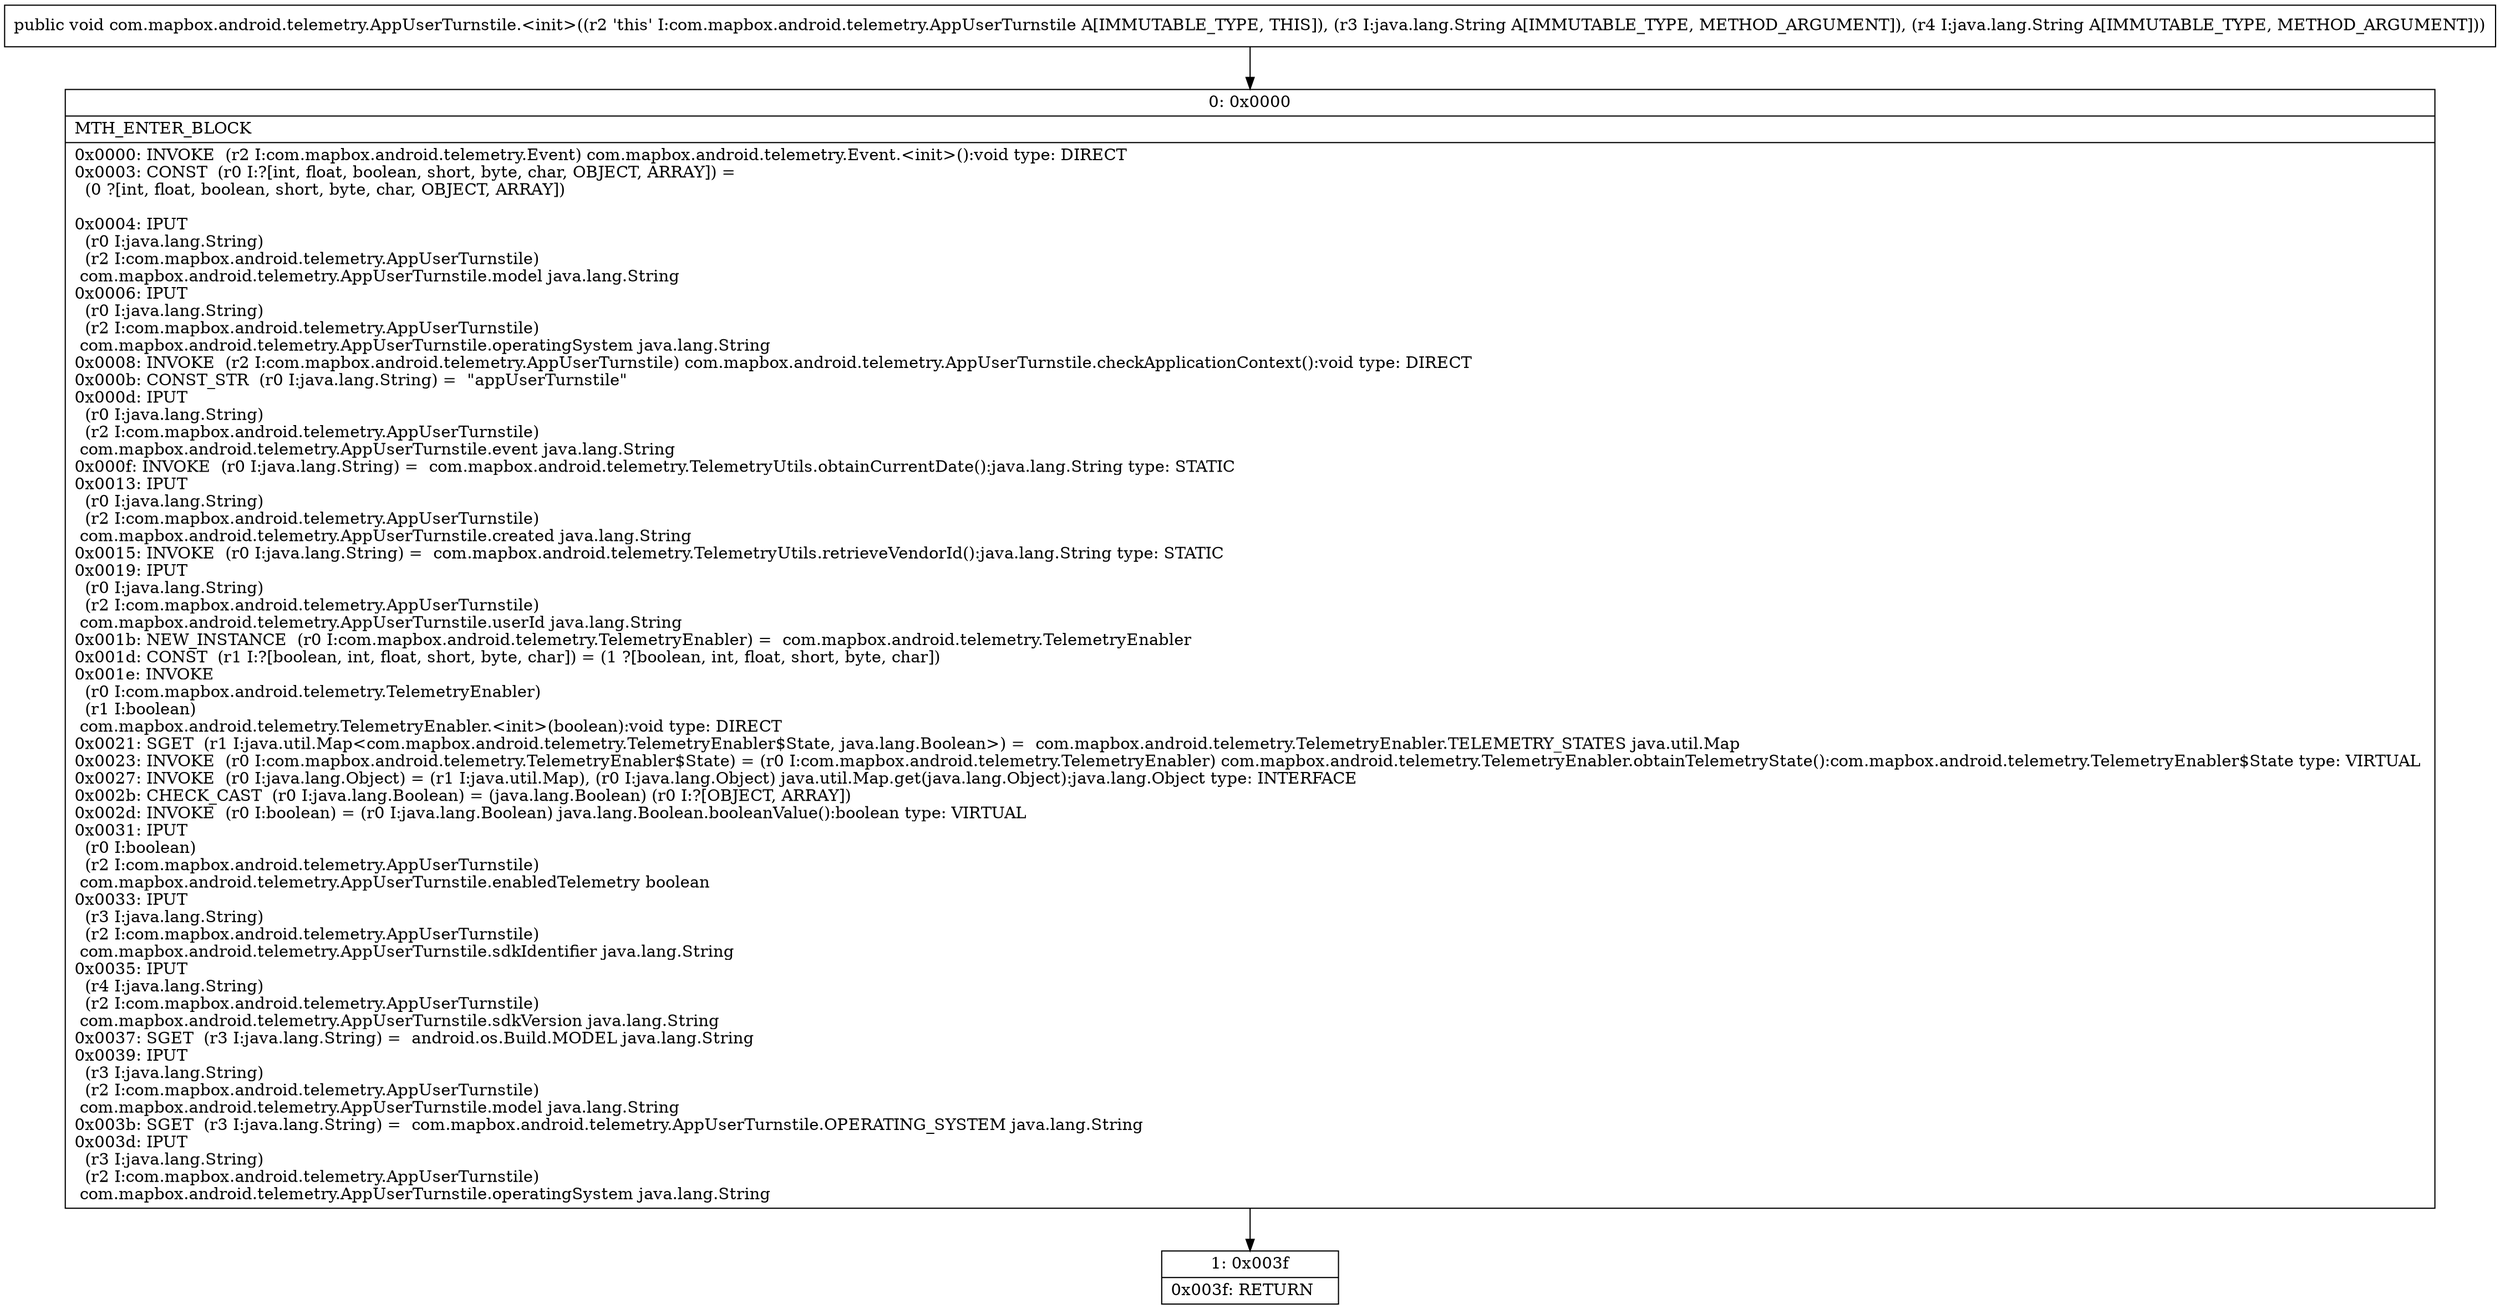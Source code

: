 digraph "CFG forcom.mapbox.android.telemetry.AppUserTurnstile.\<init\>(Ljava\/lang\/String;Ljava\/lang\/String;)V" {
Node_0 [shape=record,label="{0\:\ 0x0000|MTH_ENTER_BLOCK\l|0x0000: INVOKE  (r2 I:com.mapbox.android.telemetry.Event) com.mapbox.android.telemetry.Event.\<init\>():void type: DIRECT \l0x0003: CONST  (r0 I:?[int, float, boolean, short, byte, char, OBJECT, ARRAY]) = \l  (0 ?[int, float, boolean, short, byte, char, OBJECT, ARRAY])\l \l0x0004: IPUT  \l  (r0 I:java.lang.String)\l  (r2 I:com.mapbox.android.telemetry.AppUserTurnstile)\l com.mapbox.android.telemetry.AppUserTurnstile.model java.lang.String \l0x0006: IPUT  \l  (r0 I:java.lang.String)\l  (r2 I:com.mapbox.android.telemetry.AppUserTurnstile)\l com.mapbox.android.telemetry.AppUserTurnstile.operatingSystem java.lang.String \l0x0008: INVOKE  (r2 I:com.mapbox.android.telemetry.AppUserTurnstile) com.mapbox.android.telemetry.AppUserTurnstile.checkApplicationContext():void type: DIRECT \l0x000b: CONST_STR  (r0 I:java.lang.String) =  \"appUserTurnstile\" \l0x000d: IPUT  \l  (r0 I:java.lang.String)\l  (r2 I:com.mapbox.android.telemetry.AppUserTurnstile)\l com.mapbox.android.telemetry.AppUserTurnstile.event java.lang.String \l0x000f: INVOKE  (r0 I:java.lang.String) =  com.mapbox.android.telemetry.TelemetryUtils.obtainCurrentDate():java.lang.String type: STATIC \l0x0013: IPUT  \l  (r0 I:java.lang.String)\l  (r2 I:com.mapbox.android.telemetry.AppUserTurnstile)\l com.mapbox.android.telemetry.AppUserTurnstile.created java.lang.String \l0x0015: INVOKE  (r0 I:java.lang.String) =  com.mapbox.android.telemetry.TelemetryUtils.retrieveVendorId():java.lang.String type: STATIC \l0x0019: IPUT  \l  (r0 I:java.lang.String)\l  (r2 I:com.mapbox.android.telemetry.AppUserTurnstile)\l com.mapbox.android.telemetry.AppUserTurnstile.userId java.lang.String \l0x001b: NEW_INSTANCE  (r0 I:com.mapbox.android.telemetry.TelemetryEnabler) =  com.mapbox.android.telemetry.TelemetryEnabler \l0x001d: CONST  (r1 I:?[boolean, int, float, short, byte, char]) = (1 ?[boolean, int, float, short, byte, char]) \l0x001e: INVOKE  \l  (r0 I:com.mapbox.android.telemetry.TelemetryEnabler)\l  (r1 I:boolean)\l com.mapbox.android.telemetry.TelemetryEnabler.\<init\>(boolean):void type: DIRECT \l0x0021: SGET  (r1 I:java.util.Map\<com.mapbox.android.telemetry.TelemetryEnabler$State, java.lang.Boolean\>) =  com.mapbox.android.telemetry.TelemetryEnabler.TELEMETRY_STATES java.util.Map \l0x0023: INVOKE  (r0 I:com.mapbox.android.telemetry.TelemetryEnabler$State) = (r0 I:com.mapbox.android.telemetry.TelemetryEnabler) com.mapbox.android.telemetry.TelemetryEnabler.obtainTelemetryState():com.mapbox.android.telemetry.TelemetryEnabler$State type: VIRTUAL \l0x0027: INVOKE  (r0 I:java.lang.Object) = (r1 I:java.util.Map), (r0 I:java.lang.Object) java.util.Map.get(java.lang.Object):java.lang.Object type: INTERFACE \l0x002b: CHECK_CAST  (r0 I:java.lang.Boolean) = (java.lang.Boolean) (r0 I:?[OBJECT, ARRAY]) \l0x002d: INVOKE  (r0 I:boolean) = (r0 I:java.lang.Boolean) java.lang.Boolean.booleanValue():boolean type: VIRTUAL \l0x0031: IPUT  \l  (r0 I:boolean)\l  (r2 I:com.mapbox.android.telemetry.AppUserTurnstile)\l com.mapbox.android.telemetry.AppUserTurnstile.enabledTelemetry boolean \l0x0033: IPUT  \l  (r3 I:java.lang.String)\l  (r2 I:com.mapbox.android.telemetry.AppUserTurnstile)\l com.mapbox.android.telemetry.AppUserTurnstile.sdkIdentifier java.lang.String \l0x0035: IPUT  \l  (r4 I:java.lang.String)\l  (r2 I:com.mapbox.android.telemetry.AppUserTurnstile)\l com.mapbox.android.telemetry.AppUserTurnstile.sdkVersion java.lang.String \l0x0037: SGET  (r3 I:java.lang.String) =  android.os.Build.MODEL java.lang.String \l0x0039: IPUT  \l  (r3 I:java.lang.String)\l  (r2 I:com.mapbox.android.telemetry.AppUserTurnstile)\l com.mapbox.android.telemetry.AppUserTurnstile.model java.lang.String \l0x003b: SGET  (r3 I:java.lang.String) =  com.mapbox.android.telemetry.AppUserTurnstile.OPERATING_SYSTEM java.lang.String \l0x003d: IPUT  \l  (r3 I:java.lang.String)\l  (r2 I:com.mapbox.android.telemetry.AppUserTurnstile)\l com.mapbox.android.telemetry.AppUserTurnstile.operatingSystem java.lang.String \l}"];
Node_1 [shape=record,label="{1\:\ 0x003f|0x003f: RETURN   \l}"];
MethodNode[shape=record,label="{public void com.mapbox.android.telemetry.AppUserTurnstile.\<init\>((r2 'this' I:com.mapbox.android.telemetry.AppUserTurnstile A[IMMUTABLE_TYPE, THIS]), (r3 I:java.lang.String A[IMMUTABLE_TYPE, METHOD_ARGUMENT]), (r4 I:java.lang.String A[IMMUTABLE_TYPE, METHOD_ARGUMENT])) }"];
MethodNode -> Node_0;
Node_0 -> Node_1;
}

